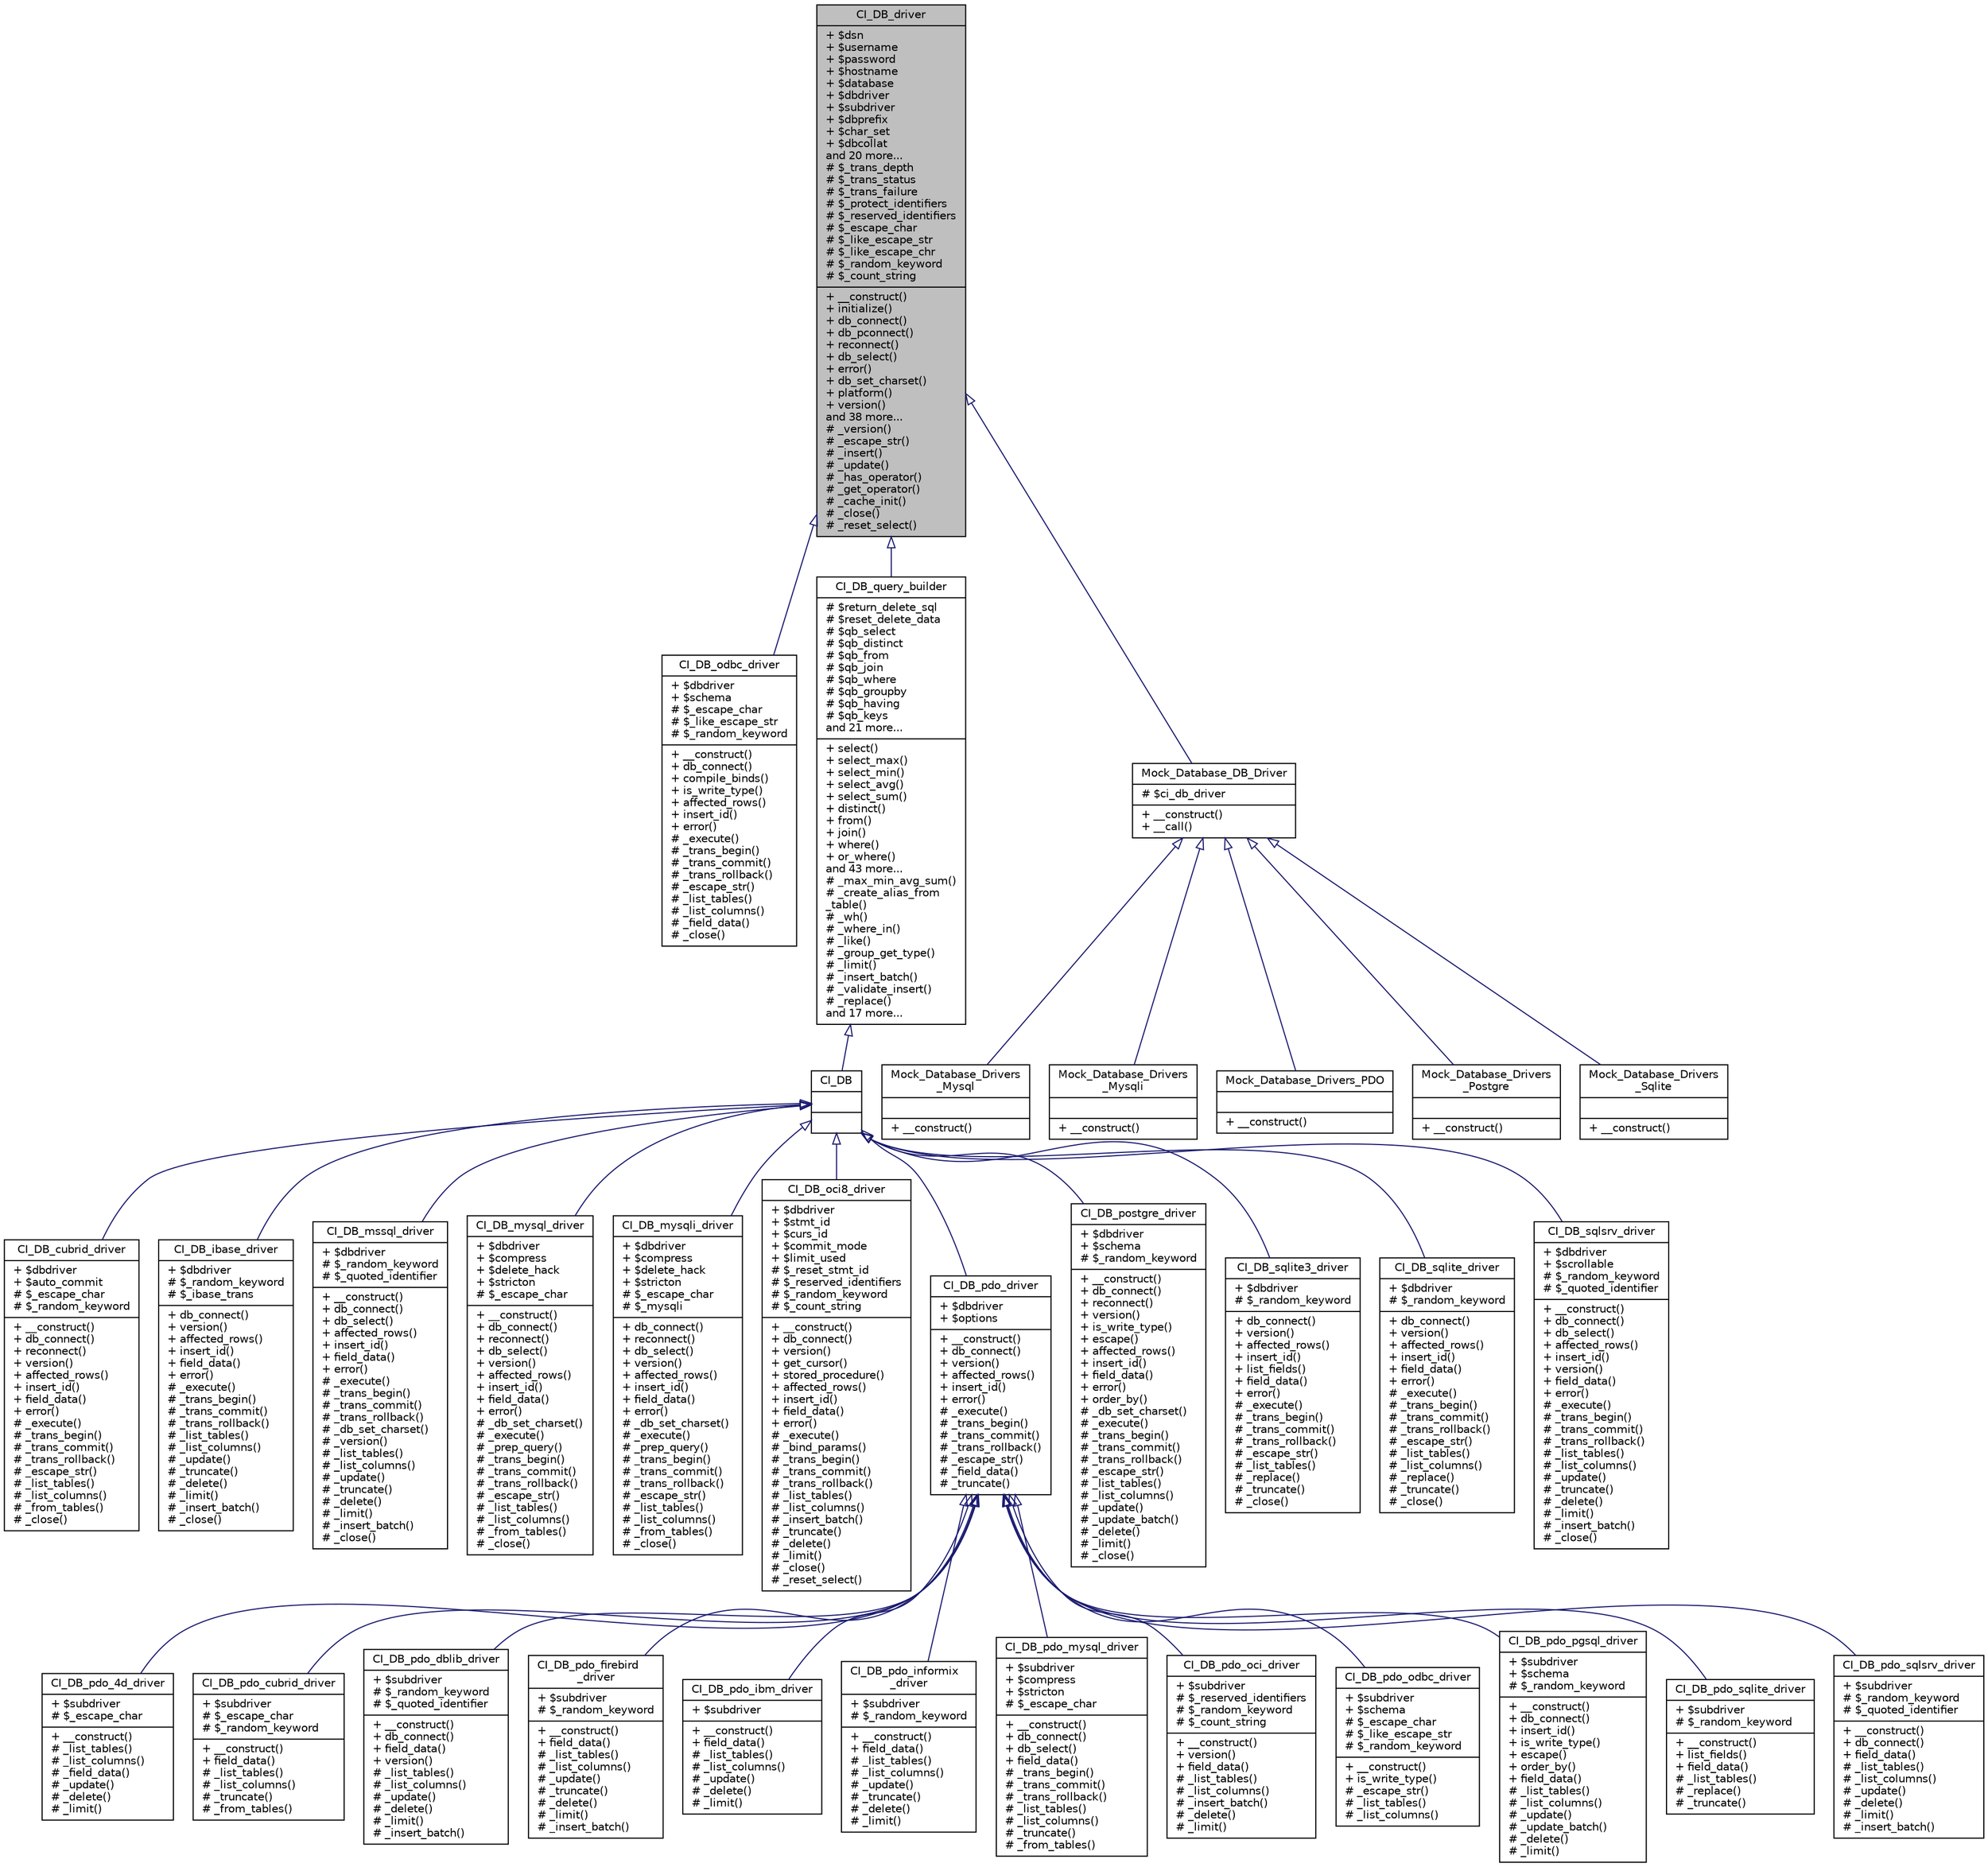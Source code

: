digraph "CI_DB_driver"
{
 // LATEX_PDF_SIZE
  edge [fontname="Helvetica",fontsize="10",labelfontname="Helvetica",labelfontsize="10"];
  node [fontname="Helvetica",fontsize="10",shape=record];
  Node0 [label="{CI_DB_driver\n|+ $dsn\l+ $username\l+ $password\l+ $hostname\l+ $database\l+ $dbdriver\l+ $subdriver\l+ $dbprefix\l+ $char_set\l+ $dbcollat\land 20 more...\l# $_trans_depth\l# $_trans_status\l# $_trans_failure\l# $_protect_identifiers\l# $_reserved_identifiers\l# $_escape_char\l# $_like_escape_str\l# $_like_escape_chr\l# $_random_keyword\l# $_count_string\l|+ __construct()\l+ initialize()\l+ db_connect()\l+ db_pconnect()\l+ reconnect()\l+ db_select()\l+ error()\l+ db_set_charset()\l+ platform()\l+ version()\land 38 more...\l# _version()\l# _escape_str()\l# _insert()\l# _update()\l# _has_operator()\l# _get_operator()\l# _cache_init()\l# _close()\l# _reset_select()\l}",height=0.2,width=0.4,color="black", fillcolor="grey75", style="filled", fontcolor="black",tooltip=" "];
  Node0 -> Node1 [dir="back",color="midnightblue",fontsize="10",style="solid",arrowtail="onormal",fontname="Helvetica"];
  Node1 [label="{CI_DB_odbc_driver\n|+ $dbdriver\l+ $schema\l# $_escape_char\l# $_like_escape_str\l# $_random_keyword\l|+ __construct()\l+ db_connect()\l+ compile_binds()\l+ is_write_type()\l+ affected_rows()\l+ insert_id()\l+ error()\l# _execute()\l# _trans_begin()\l# _trans_commit()\l# _trans_rollback()\l# _escape_str()\l# _list_tables()\l# _list_columns()\l# _field_data()\l# _close()\l}",height=0.2,width=0.4,color="black", fillcolor="white", style="filled",URL="$class_c_i___d_b__odbc__driver.html",tooltip=" "];
  Node0 -> Node2 [dir="back",color="midnightblue",fontsize="10",style="solid",arrowtail="onormal",fontname="Helvetica"];
  Node2 [label="{CI_DB_query_builder\n|# $return_delete_sql\l# $reset_delete_data\l# $qb_select\l# $qb_distinct\l# $qb_from\l# $qb_join\l# $qb_where\l# $qb_groupby\l# $qb_having\l# $qb_keys\land 21 more...\l|+ select()\l+ select_max()\l+ select_min()\l+ select_avg()\l+ select_sum()\l+ distinct()\l+ from()\l+ join()\l+ where()\l+ or_where()\land 43 more...\l# _max_min_avg_sum()\l# _create_alias_from\l_table()\l# _wh()\l# _where_in()\l# _like()\l# _group_get_type()\l# _limit()\l# _insert_batch()\l# _validate_insert()\l# _replace()\land 17 more...\l}",height=0.2,width=0.4,color="black", fillcolor="white", style="filled",URL="$class_c_i___d_b__query__builder.html",tooltip=" "];
  Node2 -> Node3 [dir="back",color="midnightblue",fontsize="10",style="solid",arrowtail="onormal",fontname="Helvetica"];
  Node3 [label="{CI_DB\n||}",height=0.2,width=0.4,color="black", fillcolor="white", style="filled",URL="$class_c_i___d_b.html",tooltip=" "];
  Node3 -> Node4 [dir="back",color="midnightblue",fontsize="10",style="solid",arrowtail="onormal",fontname="Helvetica"];
  Node4 [label="{CI_DB_cubrid_driver\n|+ $dbdriver\l+ $auto_commit\l# $_escape_char\l# $_random_keyword\l|+ __construct()\l+ db_connect()\l+ reconnect()\l+ version()\l+ affected_rows()\l+ insert_id()\l+ field_data()\l+ error()\l# _execute()\l# _trans_begin()\l# _trans_commit()\l# _trans_rollback()\l# _escape_str()\l# _list_tables()\l# _list_columns()\l# _from_tables()\l# _close()\l}",height=0.2,width=0.4,color="black", fillcolor="white", style="filled",URL="$class_c_i___d_b__cubrid__driver.html",tooltip=" "];
  Node3 -> Node5 [dir="back",color="midnightblue",fontsize="10",style="solid",arrowtail="onormal",fontname="Helvetica"];
  Node5 [label="{CI_DB_ibase_driver\n|+ $dbdriver\l# $_random_keyword\l# $_ibase_trans\l|+ db_connect()\l+ version()\l+ affected_rows()\l+ insert_id()\l+ field_data()\l+ error()\l# _execute()\l# _trans_begin()\l# _trans_commit()\l# _trans_rollback()\l# _list_tables()\l# _list_columns()\l# _update()\l# _truncate()\l# _delete()\l# _limit()\l# _insert_batch()\l# _close()\l}",height=0.2,width=0.4,color="black", fillcolor="white", style="filled",URL="$class_c_i___d_b__ibase__driver.html",tooltip=" "];
  Node3 -> Node6 [dir="back",color="midnightblue",fontsize="10",style="solid",arrowtail="onormal",fontname="Helvetica"];
  Node6 [label="{CI_DB_mssql_driver\n|+ $dbdriver\l# $_random_keyword\l# $_quoted_identifier\l|+ __construct()\l+ db_connect()\l+ db_select()\l+ affected_rows()\l+ insert_id()\l+ field_data()\l+ error()\l# _execute()\l# _trans_begin()\l# _trans_commit()\l# _trans_rollback()\l# _db_set_charset()\l# _version()\l# _list_tables()\l# _list_columns()\l# _update()\l# _truncate()\l# _delete()\l# _limit()\l# _insert_batch()\l# _close()\l}",height=0.2,width=0.4,color="black", fillcolor="white", style="filled",URL="$class_c_i___d_b__mssql__driver.html",tooltip=" "];
  Node3 -> Node7 [dir="back",color="midnightblue",fontsize="10",style="solid",arrowtail="onormal",fontname="Helvetica"];
  Node7 [label="{CI_DB_mysql_driver\n|+ $dbdriver\l+ $compress\l+ $delete_hack\l+ $stricton\l# $_escape_char\l|+ __construct()\l+ db_connect()\l+ reconnect()\l+ db_select()\l+ version()\l+ affected_rows()\l+ insert_id()\l+ field_data()\l+ error()\l# _db_set_charset()\l# _execute()\l# _prep_query()\l# _trans_begin()\l# _trans_commit()\l# _trans_rollback()\l# _escape_str()\l# _list_tables()\l# _list_columns()\l# _from_tables()\l# _close()\l}",height=0.2,width=0.4,color="black", fillcolor="white", style="filled",URL="$class_c_i___d_b__mysql__driver.html",tooltip=" "];
  Node3 -> Node8 [dir="back",color="midnightblue",fontsize="10",style="solid",arrowtail="onormal",fontname="Helvetica"];
  Node8 [label="{CI_DB_mysqli_driver\n|+ $dbdriver\l+ $compress\l+ $delete_hack\l+ $stricton\l# $_escape_char\l# $_mysqli\l|+ db_connect()\l+ reconnect()\l+ db_select()\l+ version()\l+ affected_rows()\l+ insert_id()\l+ field_data()\l+ error()\l# _db_set_charset()\l# _execute()\l# _prep_query()\l# _trans_begin()\l# _trans_commit()\l# _trans_rollback()\l# _escape_str()\l# _list_tables()\l# _list_columns()\l# _from_tables()\l# _close()\l}",height=0.2,width=0.4,color="black", fillcolor="white", style="filled",URL="$class_c_i___d_b__mysqli__driver.html",tooltip=" "];
  Node3 -> Node9 [dir="back",color="midnightblue",fontsize="10",style="solid",arrowtail="onormal",fontname="Helvetica"];
  Node9 [label="{CI_DB_oci8_driver\n|+ $dbdriver\l+ $stmt_id\l+ $curs_id\l+ $commit_mode\l+ $limit_used\l# $_reset_stmt_id\l# $_reserved_identifiers\l# $_random_keyword\l# $_count_string\l|+ __construct()\l+ db_connect()\l+ version()\l+ get_cursor()\l+ stored_procedure()\l+ affected_rows()\l+ insert_id()\l+ field_data()\l+ error()\l# _execute()\l# _bind_params()\l# _trans_begin()\l# _trans_commit()\l# _trans_rollback()\l# _list_tables()\l# _list_columns()\l# _insert_batch()\l# _truncate()\l# _delete()\l# _limit()\l# _close()\l# _reset_select()\l}",height=0.2,width=0.4,color="black", fillcolor="white", style="filled",URL="$class_c_i___d_b__oci8__driver.html",tooltip=" "];
  Node3 -> Node10 [dir="back",color="midnightblue",fontsize="10",style="solid",arrowtail="onormal",fontname="Helvetica"];
  Node10 [label="{CI_DB_pdo_driver\n|+ $dbdriver\l+ $options\l|+ __construct()\l+ db_connect()\l+ version()\l+ affected_rows()\l+ insert_id()\l+ error()\l# _execute()\l# _trans_begin()\l# _trans_commit()\l# _trans_rollback()\l# _escape_str()\l# _field_data()\l# _truncate()\l}",height=0.2,width=0.4,color="black", fillcolor="white", style="filled",URL="$class_c_i___d_b__pdo__driver.html",tooltip=" "];
  Node10 -> Node11 [dir="back",color="midnightblue",fontsize="10",style="solid",arrowtail="onormal",fontname="Helvetica"];
  Node11 [label="{CI_DB_pdo_4d_driver\n|+ $subdriver\l# $_escape_char\l|+ __construct()\l# _list_tables()\l# _list_columns()\l# _field_data()\l# _update()\l# _delete()\l# _limit()\l}",height=0.2,width=0.4,color="black", fillcolor="white", style="filled",URL="$class_c_i___d_b__pdo__4d__driver.html",tooltip=" "];
  Node10 -> Node12 [dir="back",color="midnightblue",fontsize="10",style="solid",arrowtail="onormal",fontname="Helvetica"];
  Node12 [label="{CI_DB_pdo_cubrid_driver\n|+ $subdriver\l# $_escape_char\l# $_random_keyword\l|+ __construct()\l+ field_data()\l# _list_tables()\l# _list_columns()\l# _truncate()\l# _from_tables()\l}",height=0.2,width=0.4,color="black", fillcolor="white", style="filled",URL="$class_c_i___d_b__pdo__cubrid__driver.html",tooltip=" "];
  Node10 -> Node13 [dir="back",color="midnightblue",fontsize="10",style="solid",arrowtail="onormal",fontname="Helvetica"];
  Node13 [label="{CI_DB_pdo_dblib_driver\n|+ $subdriver\l# $_random_keyword\l# $_quoted_identifier\l|+ __construct()\l+ db_connect()\l+ field_data()\l+ version()\l# _list_tables()\l# _list_columns()\l# _update()\l# _delete()\l# _limit()\l# _insert_batch()\l}",height=0.2,width=0.4,color="black", fillcolor="white", style="filled",URL="$class_c_i___d_b__pdo__dblib__driver.html",tooltip=" "];
  Node10 -> Node14 [dir="back",color="midnightblue",fontsize="10",style="solid",arrowtail="onormal",fontname="Helvetica"];
  Node14 [label="{CI_DB_pdo_firebird\l_driver\n|+ $subdriver\l# $_random_keyword\l|+ __construct()\l+ field_data()\l# _list_tables()\l# _list_columns()\l# _update()\l# _truncate()\l# _delete()\l# _limit()\l# _insert_batch()\l}",height=0.2,width=0.4,color="black", fillcolor="white", style="filled",URL="$class_c_i___d_b__pdo__firebird__driver.html",tooltip=" "];
  Node10 -> Node15 [dir="back",color="midnightblue",fontsize="10",style="solid",arrowtail="onormal",fontname="Helvetica"];
  Node15 [label="{CI_DB_pdo_ibm_driver\n|+ $subdriver\l|+ __construct()\l+ field_data()\l# _list_tables()\l# _list_columns()\l# _update()\l# _delete()\l# _limit()\l}",height=0.2,width=0.4,color="black", fillcolor="white", style="filled",URL="$class_c_i___d_b__pdo__ibm__driver.html",tooltip=" "];
  Node10 -> Node16 [dir="back",color="midnightblue",fontsize="10",style="solid",arrowtail="onormal",fontname="Helvetica"];
  Node16 [label="{CI_DB_pdo_informix\l_driver\n|+ $subdriver\l# $_random_keyword\l|+ __construct()\l+ field_data()\l# _list_tables()\l# _list_columns()\l# _update()\l# _truncate()\l# _delete()\l# _limit()\l}",height=0.2,width=0.4,color="black", fillcolor="white", style="filled",URL="$class_c_i___d_b__pdo__informix__driver.html",tooltip=" "];
  Node10 -> Node17 [dir="back",color="midnightblue",fontsize="10",style="solid",arrowtail="onormal",fontname="Helvetica"];
  Node17 [label="{CI_DB_pdo_mysql_driver\n|+ $subdriver\l+ $compress\l+ $stricton\l# $_escape_char\l|+ __construct()\l+ db_connect()\l+ db_select()\l+ field_data()\l# _trans_begin()\l# _trans_commit()\l# _trans_rollback()\l# _list_tables()\l# _list_columns()\l# _truncate()\l# _from_tables()\l}",height=0.2,width=0.4,color="black", fillcolor="white", style="filled",URL="$class_c_i___d_b__pdo__mysql__driver.html",tooltip=" "];
  Node10 -> Node18 [dir="back",color="midnightblue",fontsize="10",style="solid",arrowtail="onormal",fontname="Helvetica"];
  Node18 [label="{CI_DB_pdo_oci_driver\n|+ $subdriver\l# $_reserved_identifiers\l# $_random_keyword\l# $_count_string\l|+ __construct()\l+ version()\l+ field_data()\l# _list_tables()\l# _list_columns()\l# _insert_batch()\l# _delete()\l# _limit()\l}",height=0.2,width=0.4,color="black", fillcolor="white", style="filled",URL="$class_c_i___d_b__pdo__oci__driver.html",tooltip=" "];
  Node10 -> Node19 [dir="back",color="midnightblue",fontsize="10",style="solid",arrowtail="onormal",fontname="Helvetica"];
  Node19 [label="{CI_DB_pdo_odbc_driver\n|+ $subdriver\l+ $schema\l# $_escape_char\l# $_like_escape_str\l# $_random_keyword\l|+ __construct()\l+ is_write_type()\l# _escape_str()\l# _list_tables()\l# _list_columns()\l}",height=0.2,width=0.4,color="black", fillcolor="white", style="filled",URL="$class_c_i___d_b__pdo__odbc__driver.html",tooltip=" "];
  Node10 -> Node20 [dir="back",color="midnightblue",fontsize="10",style="solid",arrowtail="onormal",fontname="Helvetica"];
  Node20 [label="{CI_DB_pdo_pgsql_driver\n|+ $subdriver\l+ $schema\l# $_random_keyword\l|+ __construct()\l+ db_connect()\l+ insert_id()\l+ is_write_type()\l+ escape()\l+ order_by()\l+ field_data()\l# _list_tables()\l# _list_columns()\l# _update()\l# _update_batch()\l# _delete()\l# _limit()\l}",height=0.2,width=0.4,color="black", fillcolor="white", style="filled",URL="$class_c_i___d_b__pdo__pgsql__driver.html",tooltip=" "];
  Node10 -> Node21 [dir="back",color="midnightblue",fontsize="10",style="solid",arrowtail="onormal",fontname="Helvetica"];
  Node21 [label="{CI_DB_pdo_sqlite_driver\n|+ $subdriver\l# $_random_keyword\l|+ __construct()\l+ list_fields()\l+ field_data()\l# _list_tables()\l# _replace()\l# _truncate()\l}",height=0.2,width=0.4,color="black", fillcolor="white", style="filled",URL="$class_c_i___d_b__pdo__sqlite__driver.html",tooltip=" "];
  Node10 -> Node22 [dir="back",color="midnightblue",fontsize="10",style="solid",arrowtail="onormal",fontname="Helvetica"];
  Node22 [label="{CI_DB_pdo_sqlsrv_driver\n|+ $subdriver\l# $_random_keyword\l# $_quoted_identifier\l|+ __construct()\l+ db_connect()\l+ field_data()\l# _list_tables()\l# _list_columns()\l# _update()\l# _delete()\l# _limit()\l# _insert_batch()\l}",height=0.2,width=0.4,color="black", fillcolor="white", style="filled",URL="$class_c_i___d_b__pdo__sqlsrv__driver.html",tooltip=" "];
  Node3 -> Node23 [dir="back",color="midnightblue",fontsize="10",style="solid",arrowtail="onormal",fontname="Helvetica"];
  Node23 [label="{CI_DB_postgre_driver\n|+ $dbdriver\l+ $schema\l# $_random_keyword\l|+ __construct()\l+ db_connect()\l+ reconnect()\l+ version()\l+ is_write_type()\l+ escape()\l+ affected_rows()\l+ insert_id()\l+ field_data()\l+ error()\l+ order_by()\l# _db_set_charset()\l# _execute()\l# _trans_begin()\l# _trans_commit()\l# _trans_rollback()\l# _escape_str()\l# _list_tables()\l# _list_columns()\l# _update()\l# _update_batch()\l# _delete()\l# _limit()\l# _close()\l}",height=0.2,width=0.4,color="black", fillcolor="white", style="filled",URL="$class_c_i___d_b__postgre__driver.html",tooltip=" "];
  Node3 -> Node24 [dir="back",color="midnightblue",fontsize="10",style="solid",arrowtail="onormal",fontname="Helvetica"];
  Node24 [label="{CI_DB_sqlite3_driver\n|+ $dbdriver\l# $_random_keyword\l|+ db_connect()\l+ version()\l+ affected_rows()\l+ insert_id()\l+ list_fields()\l+ field_data()\l+ error()\l# _execute()\l# _trans_begin()\l# _trans_commit()\l# _trans_rollback()\l# _escape_str()\l# _list_tables()\l# _replace()\l# _truncate()\l# _close()\l}",height=0.2,width=0.4,color="black", fillcolor="white", style="filled",URL="$class_c_i___d_b__sqlite3__driver.html",tooltip=" "];
  Node3 -> Node25 [dir="back",color="midnightblue",fontsize="10",style="solid",arrowtail="onormal",fontname="Helvetica"];
  Node25 [label="{CI_DB_sqlite_driver\n|+ $dbdriver\l# $_random_keyword\l|+ db_connect()\l+ version()\l+ affected_rows()\l+ insert_id()\l+ field_data()\l+ error()\l# _execute()\l# _trans_begin()\l# _trans_commit()\l# _trans_rollback()\l# _escape_str()\l# _list_tables()\l# _list_columns()\l# _replace()\l# _truncate()\l# _close()\l}",height=0.2,width=0.4,color="black", fillcolor="white", style="filled",URL="$class_c_i___d_b__sqlite__driver.html",tooltip=" "];
  Node3 -> Node26 [dir="back",color="midnightblue",fontsize="10",style="solid",arrowtail="onormal",fontname="Helvetica"];
  Node26 [label="{CI_DB_sqlsrv_driver\n|+ $dbdriver\l+ $scrollable\l# $_random_keyword\l# $_quoted_identifier\l|+ __construct()\l+ db_connect()\l+ db_select()\l+ affected_rows()\l+ insert_id()\l+ version()\l+ field_data()\l+ error()\l# _execute()\l# _trans_begin()\l# _trans_commit()\l# _trans_rollback()\l# _list_tables()\l# _list_columns()\l# _update()\l# _truncate()\l# _delete()\l# _limit()\l# _insert_batch()\l# _close()\l}",height=0.2,width=0.4,color="black", fillcolor="white", style="filled",URL="$class_c_i___d_b__sqlsrv__driver.html",tooltip=" "];
  Node0 -> Node27 [dir="back",color="midnightblue",fontsize="10",style="solid",arrowtail="onormal",fontname="Helvetica"];
  Node27 [label="{Mock_Database_DB_Driver\n|# $ci_db_driver\l|+ __construct()\l+ __call()\l}",height=0.2,width=0.4,color="black", fillcolor="white", style="filled",URL="$class_mock___database___d_b___driver.html",tooltip=" "];
  Node27 -> Node28 [dir="back",color="midnightblue",fontsize="10",style="solid",arrowtail="onormal",fontname="Helvetica"];
  Node28 [label="{Mock_Database_Drivers\l_Mysql\n||+ __construct()\l}",height=0.2,width=0.4,color="black", fillcolor="white", style="filled",URL="$class_mock___database___drivers___mysql.html",tooltip=" "];
  Node27 -> Node29 [dir="back",color="midnightblue",fontsize="10",style="solid",arrowtail="onormal",fontname="Helvetica"];
  Node29 [label="{Mock_Database_Drivers\l_Mysqli\n||+ __construct()\l}",height=0.2,width=0.4,color="black", fillcolor="white", style="filled",URL="$class_mock___database___drivers___mysqli.html",tooltip=" "];
  Node27 -> Node30 [dir="back",color="midnightblue",fontsize="10",style="solid",arrowtail="onormal",fontname="Helvetica"];
  Node30 [label="{Mock_Database_Drivers_PDO\n||+ __construct()\l}",height=0.2,width=0.4,color="black", fillcolor="white", style="filled",URL="$class_mock___database___drivers___p_d_o.html",tooltip=" "];
  Node27 -> Node31 [dir="back",color="midnightblue",fontsize="10",style="solid",arrowtail="onormal",fontname="Helvetica"];
  Node31 [label="{Mock_Database_Drivers\l_Postgre\n||+ __construct()\l}",height=0.2,width=0.4,color="black", fillcolor="white", style="filled",URL="$class_mock___database___drivers___postgre.html",tooltip=" "];
  Node27 -> Node32 [dir="back",color="midnightblue",fontsize="10",style="solid",arrowtail="onormal",fontname="Helvetica"];
  Node32 [label="{Mock_Database_Drivers\l_Sqlite\n||+ __construct()\l}",height=0.2,width=0.4,color="black", fillcolor="white", style="filled",URL="$class_mock___database___drivers___sqlite.html",tooltip=" "];
}
